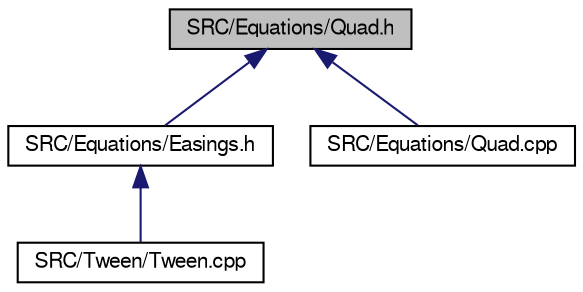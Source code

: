 digraph "SRC/Equations/Quad.h"
{
  bgcolor="transparent";
  edge [fontname="FreeSans",fontsize="10",labelfontname="FreeSans",labelfontsize="10"];
  node [fontname="FreeSans",fontsize="10",shape=record];
  Node1 [label="SRC/Equations/Quad.h",height=0.2,width=0.4,color="black", fillcolor="grey75", style="filled" fontcolor="black"];
  Node1 -> Node2 [dir="back",color="midnightblue",fontsize="10",style="solid",fontname="FreeSans"];
  Node2 [label="SRC/Equations/Easings.h",height=0.2,width=0.4,color="black",URL="$df/d44/Easings_8h.html"];
  Node2 -> Node3 [dir="back",color="midnightblue",fontsize="10",style="solid",fontname="FreeSans"];
  Node3 [label="SRC/Tween/Tween.cpp",height=0.2,width=0.4,color="black",URL="$d5/d8d/Tween_8cpp.html"];
  Node1 -> Node4 [dir="back",color="midnightblue",fontsize="10",style="solid",fontname="FreeSans"];
  Node4 [label="SRC/Equations/Quad.cpp",height=0.2,width=0.4,color="black",URL="$df/d7e/Quad_8cpp.html"];
}
